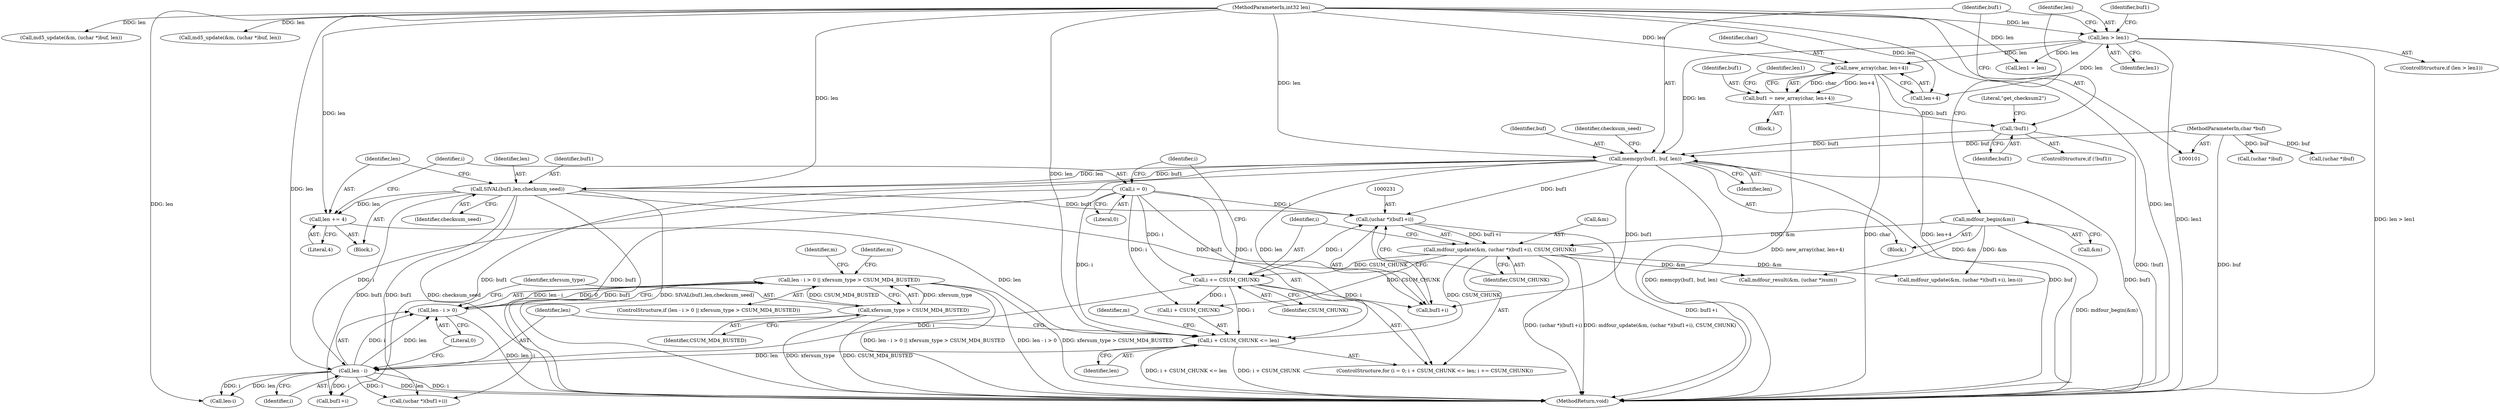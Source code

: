 digraph "0_samba_7b8a4ecd6ff9cdf4e5d3850ebf822f1e989255b3_1@API" {
"1000237" [label="(Call,len - i > 0 || xfersum_type > CSUM_MD4_BUSTED)"];
"1000238" [label="(Call,len - i > 0)"];
"1000239" [label="(Call,len - i)"];
"1000219" [label="(Call,i + CSUM_CHUNK <= len)"];
"1000224" [label="(Call,i += CSUM_CHUNK)"];
"1000227" [label="(Call,mdfour_update(&m, (uchar *)(buf1+i), CSUM_CHUNK))"];
"1000174" [label="(Call,mdfour_begin(&m))"];
"1000230" [label="(Call,(uchar *)(buf1+i))"];
"1000208" [label="(Call,SIVAL(buf1,len,checksum_seed))"];
"1000201" [label="(Call,memcpy(buf1, buf, len))"];
"1000197" [label="(Call,!buf1)"];
"1000186" [label="(Call,buf1 = new_array(char, len+4))"];
"1000188" [label="(Call,new_array(char, len+4))"];
"1000178" [label="(Call,len > len1)"];
"1000103" [label="(MethodParameterIn,int32 len)"];
"1000102" [label="(MethodParameterIn,char *buf)"];
"1000216" [label="(Call,i = 0)"];
"1000212" [label="(Call,len += 4)"];
"1000243" [label="(Call,xfersum_type > CSUM_MD4_BUSTED)"];
"1000204" [label="(Identifier,len)"];
"1000238" [label="(Call,len - i > 0)"];
"1000227" [label="(Call,mdfour_update(&m, (uchar *)(buf1+i), CSUM_CHUNK))"];
"1000225" [label="(Identifier,i)"];
"1000197" [label="(Call,!buf1)"];
"1000170" [label="(Block,)"];
"1000257" [label="(Call,mdfour_result(&m, (uchar *)sum))"];
"1000239" [label="(Call,len - i)"];
"1000210" [label="(Identifier,len)"];
"1000217" [label="(Identifier,i)"];
"1000229" [label="(Identifier,m)"];
"1000183" [label="(Identifier,buf1)"];
"1000232" [label="(Call,buf1+i)"];
"1000254" [label="(Call,len-i)"];
"1000244" [label="(Identifier,xfersum_type)"];
"1000203" [label="(Identifier,buf)"];
"1000180" [label="(Identifier,len1)"];
"1000251" [label="(Call,buf1+i)"];
"1000201" [label="(Call,memcpy(buf1, buf, len))"];
"1000202" [label="(Identifier,buf1)"];
"1000193" [label="(Call,len1 = len)"];
"1000213" [label="(Identifier,len)"];
"1000216" [label="(Call,i = 0)"];
"1000219" [label="(Call,i + CSUM_CHUNK <= len)"];
"1000194" [label="(Identifier,len1)"];
"1000223" [label="(Identifier,len)"];
"1000218" [label="(Literal,0)"];
"1000245" [label="(Identifier,CSUM_MD4_BUSTED)"];
"1000236" [label="(ControlStructure,if (len - i > 0 || xfersum_type > CSUM_MD4_BUSTED))"];
"1000198" [label="(Identifier,buf1)"];
"1000177" [label="(ControlStructure,if (len > len1))"];
"1000179" [label="(Identifier,len)"];
"1000228" [label="(Call,&m)"];
"1000224" [label="(Call,i += CSUM_CHUNK)"];
"1000220" [label="(Call,i + CSUM_CHUNK)"];
"1000200" [label="(Literal,\"get_checksum2\")"];
"1000189" [label="(Identifier,char)"];
"1000248" [label="(Identifier,m)"];
"1000246" [label="(Call,mdfour_update(&m, (uchar *)(buf1+i), len-i))"];
"1000214" [label="(Literal,4)"];
"1000209" [label="(Identifier,buf1)"];
"1000241" [label="(Identifier,i)"];
"1000207" [label="(Block,)"];
"1000181" [label="(Block,)"];
"1000221" [label="(Identifier,i)"];
"1000240" [label="(Identifier,len)"];
"1000190" [label="(Call,len+4)"];
"1000188" [label="(Call,new_array(char, len+4))"];
"1000103" [label="(MethodParameterIn,int32 len)"];
"1000187" [label="(Identifier,buf1)"];
"1000235" [label="(Identifier,CSUM_CHUNK)"];
"1000263" [label="(MethodReturn,void)"];
"1000211" [label="(Identifier,checksum_seed)"];
"1000259" [label="(Identifier,m)"];
"1000226" [label="(Identifier,CSUM_CHUNK)"];
"1000178" [label="(Call,len > len1)"];
"1000242" [label="(Literal,0)"];
"1000131" [label="(Call,md5_update(&m, (uchar *)buf, len))"];
"1000140" [label="(Call,md5_update(&m, (uchar *)buf, len))"];
"1000237" [label="(Call,len - i > 0 || xfersum_type > CSUM_MD4_BUSTED)"];
"1000134" [label="(Call,(uchar *)buf)"];
"1000206" [label="(Identifier,checksum_seed)"];
"1000143" [label="(Call,(uchar *)buf)"];
"1000208" [label="(Call,SIVAL(buf1,len,checksum_seed))"];
"1000243" [label="(Call,xfersum_type > CSUM_MD4_BUSTED)"];
"1000215" [label="(ControlStructure,for (i = 0; i + CSUM_CHUNK <= len; i += CSUM_CHUNK))"];
"1000230" [label="(Call,(uchar *)(buf1+i))"];
"1000102" [label="(MethodParameterIn,char *buf)"];
"1000186" [label="(Call,buf1 = new_array(char, len+4))"];
"1000175" [label="(Call,&m)"];
"1000249" [label="(Call,(uchar *)(buf1+i))"];
"1000174" [label="(Call,mdfour_begin(&m))"];
"1000212" [label="(Call,len += 4)"];
"1000196" [label="(ControlStructure,if (!buf1))"];
"1000237" -> "1000236"  [label="AST: "];
"1000237" -> "1000238"  [label="CFG: "];
"1000237" -> "1000243"  [label="CFG: "];
"1000238" -> "1000237"  [label="AST: "];
"1000243" -> "1000237"  [label="AST: "];
"1000248" -> "1000237"  [label="CFG: "];
"1000259" -> "1000237"  [label="CFG: "];
"1000237" -> "1000263"  [label="DDG: len - i > 0 || xfersum_type > CSUM_MD4_BUSTED"];
"1000237" -> "1000263"  [label="DDG: len - i > 0"];
"1000237" -> "1000263"  [label="DDG: xfersum_type > CSUM_MD4_BUSTED"];
"1000238" -> "1000237"  [label="DDG: len - i"];
"1000238" -> "1000237"  [label="DDG: 0"];
"1000243" -> "1000237"  [label="DDG: xfersum_type"];
"1000243" -> "1000237"  [label="DDG: CSUM_MD4_BUSTED"];
"1000238" -> "1000242"  [label="CFG: "];
"1000239" -> "1000238"  [label="AST: "];
"1000242" -> "1000238"  [label="AST: "];
"1000244" -> "1000238"  [label="CFG: "];
"1000238" -> "1000263"  [label="DDG: len - i"];
"1000239" -> "1000238"  [label="DDG: len"];
"1000239" -> "1000238"  [label="DDG: i"];
"1000239" -> "1000241"  [label="CFG: "];
"1000240" -> "1000239"  [label="AST: "];
"1000241" -> "1000239"  [label="AST: "];
"1000242" -> "1000239"  [label="CFG: "];
"1000239" -> "1000263"  [label="DDG: len"];
"1000239" -> "1000263"  [label="DDG: i"];
"1000219" -> "1000239"  [label="DDG: len"];
"1000103" -> "1000239"  [label="DDG: len"];
"1000224" -> "1000239"  [label="DDG: i"];
"1000216" -> "1000239"  [label="DDG: i"];
"1000239" -> "1000249"  [label="DDG: i"];
"1000239" -> "1000251"  [label="DDG: i"];
"1000239" -> "1000254"  [label="DDG: len"];
"1000239" -> "1000254"  [label="DDG: i"];
"1000219" -> "1000215"  [label="AST: "];
"1000219" -> "1000223"  [label="CFG: "];
"1000220" -> "1000219"  [label="AST: "];
"1000223" -> "1000219"  [label="AST: "];
"1000229" -> "1000219"  [label="CFG: "];
"1000240" -> "1000219"  [label="CFG: "];
"1000219" -> "1000263"  [label="DDG: i + CSUM_CHUNK <= len"];
"1000219" -> "1000263"  [label="DDG: i + CSUM_CHUNK"];
"1000224" -> "1000219"  [label="DDG: i"];
"1000216" -> "1000219"  [label="DDG: i"];
"1000227" -> "1000219"  [label="DDG: CSUM_CHUNK"];
"1000212" -> "1000219"  [label="DDG: len"];
"1000201" -> "1000219"  [label="DDG: len"];
"1000103" -> "1000219"  [label="DDG: len"];
"1000224" -> "1000215"  [label="AST: "];
"1000224" -> "1000226"  [label="CFG: "];
"1000225" -> "1000224"  [label="AST: "];
"1000226" -> "1000224"  [label="AST: "];
"1000221" -> "1000224"  [label="CFG: "];
"1000224" -> "1000220"  [label="DDG: i"];
"1000227" -> "1000224"  [label="DDG: CSUM_CHUNK"];
"1000216" -> "1000224"  [label="DDG: i"];
"1000224" -> "1000230"  [label="DDG: i"];
"1000224" -> "1000232"  [label="DDG: i"];
"1000227" -> "1000215"  [label="AST: "];
"1000227" -> "1000235"  [label="CFG: "];
"1000228" -> "1000227"  [label="AST: "];
"1000230" -> "1000227"  [label="AST: "];
"1000235" -> "1000227"  [label="AST: "];
"1000225" -> "1000227"  [label="CFG: "];
"1000227" -> "1000263"  [label="DDG: mdfour_update(&m, (uchar *)(buf1+i), CSUM_CHUNK)"];
"1000227" -> "1000263"  [label="DDG: (uchar *)(buf1+i)"];
"1000227" -> "1000220"  [label="DDG: CSUM_CHUNK"];
"1000174" -> "1000227"  [label="DDG: &m"];
"1000230" -> "1000227"  [label="DDG: buf1+i"];
"1000227" -> "1000246"  [label="DDG: &m"];
"1000227" -> "1000257"  [label="DDG: &m"];
"1000174" -> "1000170"  [label="AST: "];
"1000174" -> "1000175"  [label="CFG: "];
"1000175" -> "1000174"  [label="AST: "];
"1000179" -> "1000174"  [label="CFG: "];
"1000174" -> "1000263"  [label="DDG: mdfour_begin(&m)"];
"1000174" -> "1000246"  [label="DDG: &m"];
"1000174" -> "1000257"  [label="DDG: &m"];
"1000230" -> "1000232"  [label="CFG: "];
"1000231" -> "1000230"  [label="AST: "];
"1000232" -> "1000230"  [label="AST: "];
"1000235" -> "1000230"  [label="CFG: "];
"1000230" -> "1000263"  [label="DDG: buf1+i"];
"1000208" -> "1000230"  [label="DDG: buf1"];
"1000201" -> "1000230"  [label="DDG: buf1"];
"1000216" -> "1000230"  [label="DDG: i"];
"1000208" -> "1000207"  [label="AST: "];
"1000208" -> "1000211"  [label="CFG: "];
"1000209" -> "1000208"  [label="AST: "];
"1000210" -> "1000208"  [label="AST: "];
"1000211" -> "1000208"  [label="AST: "];
"1000213" -> "1000208"  [label="CFG: "];
"1000208" -> "1000263"  [label="DDG: buf1"];
"1000208" -> "1000263"  [label="DDG: SIVAL(buf1,len,checksum_seed)"];
"1000208" -> "1000263"  [label="DDG: checksum_seed"];
"1000201" -> "1000208"  [label="DDG: buf1"];
"1000201" -> "1000208"  [label="DDG: len"];
"1000103" -> "1000208"  [label="DDG: len"];
"1000208" -> "1000212"  [label="DDG: len"];
"1000208" -> "1000232"  [label="DDG: buf1"];
"1000208" -> "1000249"  [label="DDG: buf1"];
"1000208" -> "1000251"  [label="DDG: buf1"];
"1000201" -> "1000170"  [label="AST: "];
"1000201" -> "1000204"  [label="CFG: "];
"1000202" -> "1000201"  [label="AST: "];
"1000203" -> "1000201"  [label="AST: "];
"1000204" -> "1000201"  [label="AST: "];
"1000206" -> "1000201"  [label="CFG: "];
"1000201" -> "1000263"  [label="DDG: memcpy(buf1, buf, len)"];
"1000201" -> "1000263"  [label="DDG: buf"];
"1000201" -> "1000263"  [label="DDG: buf1"];
"1000197" -> "1000201"  [label="DDG: buf1"];
"1000102" -> "1000201"  [label="DDG: buf"];
"1000178" -> "1000201"  [label="DDG: len"];
"1000103" -> "1000201"  [label="DDG: len"];
"1000201" -> "1000232"  [label="DDG: buf1"];
"1000201" -> "1000249"  [label="DDG: buf1"];
"1000201" -> "1000251"  [label="DDG: buf1"];
"1000197" -> "1000196"  [label="AST: "];
"1000197" -> "1000198"  [label="CFG: "];
"1000198" -> "1000197"  [label="AST: "];
"1000200" -> "1000197"  [label="CFG: "];
"1000202" -> "1000197"  [label="CFG: "];
"1000197" -> "1000263"  [label="DDG: !buf1"];
"1000186" -> "1000197"  [label="DDG: buf1"];
"1000186" -> "1000181"  [label="AST: "];
"1000186" -> "1000188"  [label="CFG: "];
"1000187" -> "1000186"  [label="AST: "];
"1000188" -> "1000186"  [label="AST: "];
"1000194" -> "1000186"  [label="CFG: "];
"1000186" -> "1000263"  [label="DDG: new_array(char, len+4)"];
"1000188" -> "1000186"  [label="DDG: char"];
"1000188" -> "1000186"  [label="DDG: len+4"];
"1000188" -> "1000190"  [label="CFG: "];
"1000189" -> "1000188"  [label="AST: "];
"1000190" -> "1000188"  [label="AST: "];
"1000188" -> "1000263"  [label="DDG: len+4"];
"1000188" -> "1000263"  [label="DDG: char"];
"1000178" -> "1000188"  [label="DDG: len"];
"1000103" -> "1000188"  [label="DDG: len"];
"1000178" -> "1000177"  [label="AST: "];
"1000178" -> "1000180"  [label="CFG: "];
"1000179" -> "1000178"  [label="AST: "];
"1000180" -> "1000178"  [label="AST: "];
"1000183" -> "1000178"  [label="CFG: "];
"1000202" -> "1000178"  [label="CFG: "];
"1000178" -> "1000263"  [label="DDG: len > len1"];
"1000178" -> "1000263"  [label="DDG: len1"];
"1000103" -> "1000178"  [label="DDG: len"];
"1000178" -> "1000190"  [label="DDG: len"];
"1000178" -> "1000193"  [label="DDG: len"];
"1000103" -> "1000101"  [label="AST: "];
"1000103" -> "1000263"  [label="DDG: len"];
"1000103" -> "1000131"  [label="DDG: len"];
"1000103" -> "1000140"  [label="DDG: len"];
"1000103" -> "1000190"  [label="DDG: len"];
"1000103" -> "1000193"  [label="DDG: len"];
"1000103" -> "1000212"  [label="DDG: len"];
"1000103" -> "1000254"  [label="DDG: len"];
"1000102" -> "1000101"  [label="AST: "];
"1000102" -> "1000263"  [label="DDG: buf"];
"1000102" -> "1000134"  [label="DDG: buf"];
"1000102" -> "1000143"  [label="DDG: buf"];
"1000216" -> "1000215"  [label="AST: "];
"1000216" -> "1000218"  [label="CFG: "];
"1000217" -> "1000216"  [label="AST: "];
"1000218" -> "1000216"  [label="AST: "];
"1000221" -> "1000216"  [label="CFG: "];
"1000216" -> "1000220"  [label="DDG: i"];
"1000216" -> "1000232"  [label="DDG: i"];
"1000212" -> "1000207"  [label="AST: "];
"1000212" -> "1000214"  [label="CFG: "];
"1000213" -> "1000212"  [label="AST: "];
"1000214" -> "1000212"  [label="AST: "];
"1000217" -> "1000212"  [label="CFG: "];
"1000243" -> "1000245"  [label="CFG: "];
"1000244" -> "1000243"  [label="AST: "];
"1000245" -> "1000243"  [label="AST: "];
"1000243" -> "1000263"  [label="DDG: xfersum_type"];
"1000243" -> "1000263"  [label="DDG: CSUM_MD4_BUSTED"];
}
